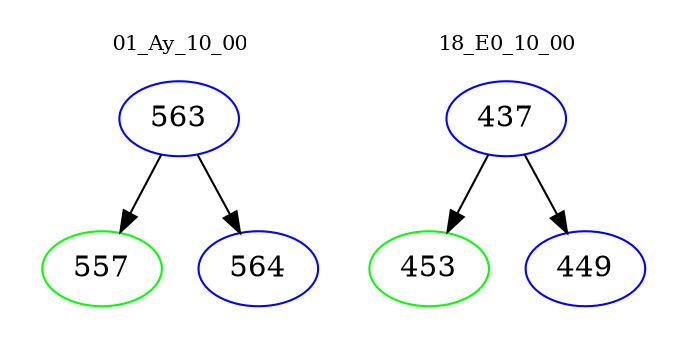 digraph{
subgraph cluster_0 {
color = white
label = "01_Ay_10_00";
fontsize=10;
T0_563 [label="563", color="blue"]
T0_563 -> T0_557 [color="black"]
T0_557 [label="557", color="green"]
T0_563 -> T0_564 [color="black"]
T0_564 [label="564", color="blue"]
}
subgraph cluster_1 {
color = white
label = "18_E0_10_00";
fontsize=10;
T1_437 [label="437", color="blue"]
T1_437 -> T1_453 [color="black"]
T1_453 [label="453", color="green"]
T1_437 -> T1_449 [color="black"]
T1_449 [label="449", color="blue"]
}
}
